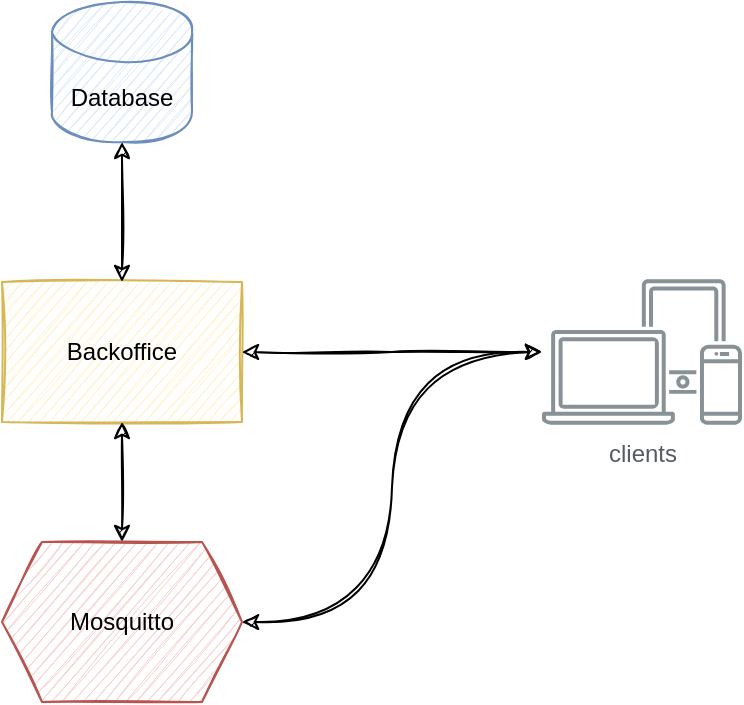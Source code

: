 <mxfile version="20.0.3" type="device"><diagram id="h41d0DYh5z520DutKepF" name="Page-1"><mxGraphModel dx="1422" dy="794" grid="1" gridSize="10" guides="1" tooltips="1" connect="1" arrows="1" fold="1" page="1" pageScale="1" pageWidth="827" pageHeight="1169" math="0" shadow="0"><root><mxCell id="0"/><mxCell id="1" parent="0"/><mxCell id="p3gEGdiXIZcgskf5RElK-1" value="Backoffice" style="rounded=0;whiteSpace=wrap;html=1;sketch=1;fillColor=#fff2cc;strokeColor=#d6b656;" vertex="1" parent="1"><mxGeometry x="130" y="240" width="120" height="70" as="geometry"/></mxCell><mxCell id="p3gEGdiXIZcgskf5RElK-3" style="edgeStyle=orthogonalEdgeStyle;rounded=0;orthogonalLoop=1;jettySize=auto;html=1;exitX=0.5;exitY=1;exitDx=0;exitDy=0;exitPerimeter=0;entryX=0.5;entryY=0;entryDx=0;entryDy=0;sketch=1;startArrow=classic;startFill=1;" edge="1" parent="1" source="p3gEGdiXIZcgskf5RElK-2" target="p3gEGdiXIZcgskf5RElK-1"><mxGeometry relative="1" as="geometry"/></mxCell><mxCell id="p3gEGdiXIZcgskf5RElK-2" value="Database" style="shape=cylinder3;whiteSpace=wrap;html=1;boundedLbl=1;backgroundOutline=1;size=15;sketch=1;fillColor=#dae8fc;strokeColor=#6c8ebf;" vertex="1" parent="1"><mxGeometry x="155" y="100" width="70" height="70" as="geometry"/></mxCell><mxCell id="p3gEGdiXIZcgskf5RElK-5" style="edgeStyle=orthogonalEdgeStyle;rounded=0;sketch=1;orthogonalLoop=1;jettySize=auto;html=1;entryX=0.5;entryY=1;entryDx=0;entryDy=0;startArrow=classic;startFill=1;" edge="1" parent="1" source="p3gEGdiXIZcgskf5RElK-4" target="p3gEGdiXIZcgskf5RElK-1"><mxGeometry relative="1" as="geometry"/></mxCell><mxCell id="p3gEGdiXIZcgskf5RElK-4" value="Mosquitto" style="shape=hexagon;perimeter=hexagonPerimeter2;whiteSpace=wrap;html=1;fixedSize=1;sketch=1;fillColor=#f8cecc;strokeColor=#b85450;" vertex="1" parent="1"><mxGeometry x="130" y="370" width="120" height="80" as="geometry"/></mxCell><mxCell id="p3gEGdiXIZcgskf5RElK-7" style="edgeStyle=orthogonalEdgeStyle;rounded=0;sketch=1;orthogonalLoop=1;jettySize=auto;html=1;entryX=1;entryY=0.5;entryDx=0;entryDy=0;startArrow=classic;startFill=1;" edge="1" parent="1" source="p3gEGdiXIZcgskf5RElK-6" target="p3gEGdiXIZcgskf5RElK-1"><mxGeometry relative="1" as="geometry"/></mxCell><mxCell id="p3gEGdiXIZcgskf5RElK-8" style="edgeStyle=orthogonalEdgeStyle;sketch=1;orthogonalLoop=1;jettySize=auto;html=1;entryX=1;entryY=0.5;entryDx=0;entryDy=0;startArrow=classic;startFill=1;curved=1;" edge="1" parent="1" source="p3gEGdiXIZcgskf5RElK-6" target="p3gEGdiXIZcgskf5RElK-4"><mxGeometry relative="1" as="geometry"/></mxCell><mxCell id="p3gEGdiXIZcgskf5RElK-6" value="clients" style="sketch=0;outlineConnect=0;gradientColor=none;fontColor=#545B64;strokeColor=none;fillColor=#879196;dashed=0;verticalLabelPosition=bottom;verticalAlign=top;align=center;html=1;fontSize=12;fontStyle=0;aspect=fixed;shape=mxgraph.aws4.illustration_devices;pointerEvents=1" vertex="1" parent="1"><mxGeometry x="400" y="238.5" width="100" height="73" as="geometry"/></mxCell></root></mxGraphModel></diagram></mxfile>